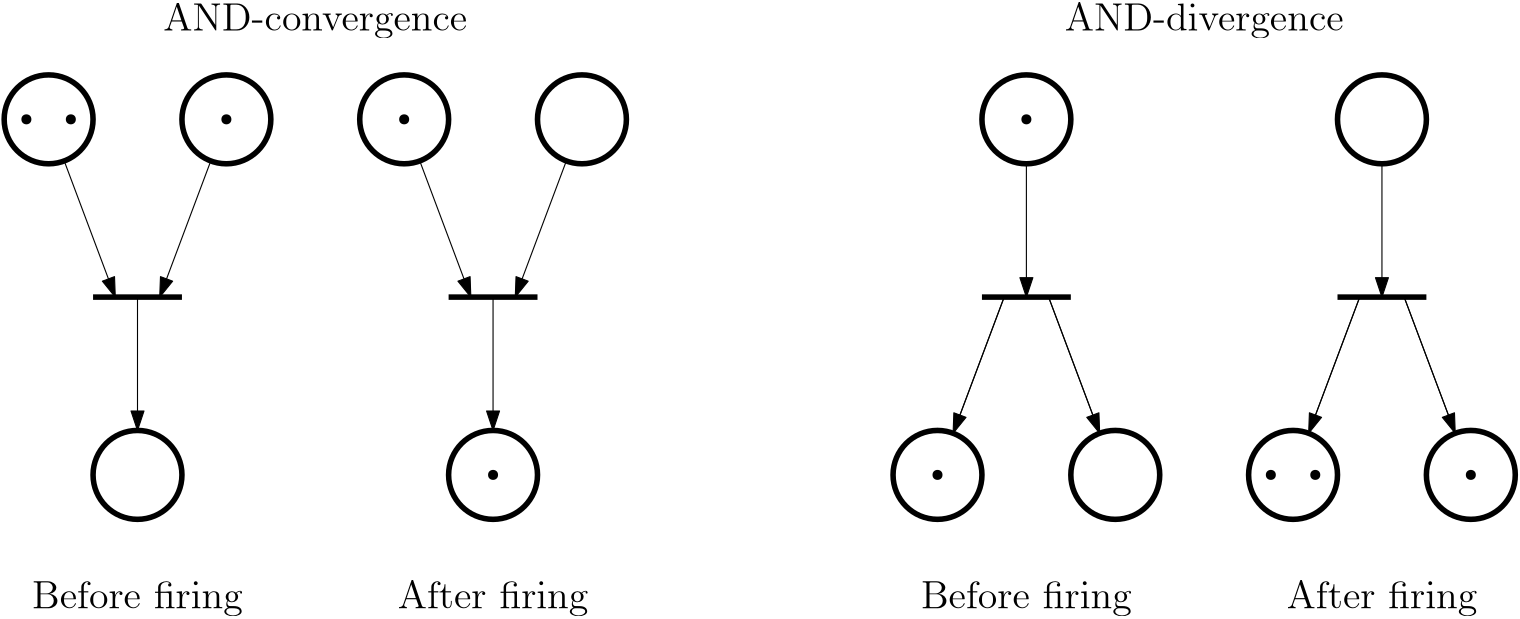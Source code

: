 <?xml version="1.0"?>
<!DOCTYPE ipe SYSTEM "ipe.dtd">
<ipe version="70218" creator="Ipe 7.2.28">
<info created="D:20231002173307" modified="D:20231003100512"/>
<ipestyle name="basic">
<symbol name="arrow/arc(spx)">
<path stroke="sym-stroke" fill="sym-stroke" pen="sym-pen">
0 0 m
-1 0.333 l
-1 -0.333 l
h
</path>
</symbol>
<symbol name="arrow/farc(spx)">
<path stroke="sym-stroke" fill="white" pen="sym-pen">
0 0 m
-1 0.333 l
-1 -0.333 l
h
</path>
</symbol>
<symbol name="arrow/ptarc(spx)">
<path stroke="sym-stroke" fill="sym-stroke" pen="sym-pen">
0 0 m
-1 0.333 l
-0.8 0 l
-1 -0.333 l
h
</path>
</symbol>
<symbol name="arrow/fptarc(spx)">
<path stroke="sym-stroke" fill="white" pen="sym-pen">
0 0 m
-1 0.333 l
-0.8 0 l
-1 -0.333 l
h
</path>
</symbol>
<symbol name="mark/circle(sx)" transformations="translations">
<path fill="sym-stroke">
0.6 0 0 0.6 0 0 e
0.4 0 0 0.4 0 0 e
</path>
</symbol>
<symbol name="mark/disk(sx)" transformations="translations">
<path fill="sym-stroke">
0.6 0 0 0.6 0 0 e
</path>
</symbol>
<symbol name="mark/fdisk(sfx)" transformations="translations">
<group>
<path fill="sym-fill">
0.5 0 0 0.5 0 0 e
</path>
<path fill="sym-stroke" fillrule="eofill">
0.6 0 0 0.6 0 0 e
0.4 0 0 0.4 0 0 e
</path>
</group>
</symbol>
<symbol name="mark/box(sx)" transformations="translations">
<path fill="sym-stroke" fillrule="eofill">
-0.6 -0.6 m
0.6 -0.6 l
0.6 0.6 l
-0.6 0.6 l
h
-0.4 -0.4 m
0.4 -0.4 l
0.4 0.4 l
-0.4 0.4 l
h
</path>
</symbol>
<symbol name="mark/square(sx)" transformations="translations">
<path fill="sym-stroke">
-0.6 -0.6 m
0.6 -0.6 l
0.6 0.6 l
-0.6 0.6 l
h
</path>
</symbol>
<symbol name="mark/fsquare(sfx)" transformations="translations">
<group>
<path fill="sym-fill">
-0.5 -0.5 m
0.5 -0.5 l
0.5 0.5 l
-0.5 0.5 l
h
</path>
<path fill="sym-stroke" fillrule="eofill">
-0.6 -0.6 m
0.6 -0.6 l
0.6 0.6 l
-0.6 0.6 l
h
-0.4 -0.4 m
0.4 -0.4 l
0.4 0.4 l
-0.4 0.4 l
h
</path>
</group>
</symbol>
<symbol name="mark/cross(sx)" transformations="translations">
<group>
<path fill="sym-stroke">
-0.43 -0.57 m
0.57 0.43 l
0.43 0.57 l
-0.57 -0.43 l
h
</path>
<path fill="sym-stroke">
-0.43 0.57 m
0.57 -0.43 l
0.43 -0.57 l
-0.57 0.43 l
h
</path>
</group>
</symbol>
<symbol name="arrow/fnormal(spx)">
<path stroke="sym-stroke" fill="white" pen="sym-pen">
0 0 m
-1 0.333 l
-1 -0.333 l
h
</path>
</symbol>
<symbol name="arrow/pointed(spx)">
<path stroke="sym-stroke" fill="sym-stroke" pen="sym-pen">
0 0 m
-1 0.333 l
-0.8 0 l
-1 -0.333 l
h
</path>
</symbol>
<symbol name="arrow/fpointed(spx)">
<path stroke="sym-stroke" fill="white" pen="sym-pen">
0 0 m
-1 0.333 l
-0.8 0 l
-1 -0.333 l
h
</path>
</symbol>
<symbol name="arrow/linear(spx)">
<path stroke="sym-stroke" pen="sym-pen">
-1 0.333 m
0 0 l
-1 -0.333 l
</path>
</symbol>
<symbol name="arrow/fdouble(spx)">
<path stroke="sym-stroke" fill="white" pen="sym-pen">
0 0 m
-1 0.333 l
-1 -0.333 l
h
-1 0 m
-2 0.333 l
-2 -0.333 l
h
</path>
</symbol>
<symbol name="arrow/double(spx)">
<path stroke="sym-stroke" fill="sym-stroke" pen="sym-pen">
0 0 m
-1 0.333 l
-1 -0.333 l
h
-1 0 m
-2 0.333 l
-2 -0.333 l
h
</path>
</symbol>
<symbol name="arrow/mid-normal(spx)">
<path stroke="sym-stroke" fill="sym-stroke" pen="sym-pen">
0.5 0 m
-0.5 0.333 l
-0.5 -0.333 l
h
</path>
</symbol>
<symbol name="arrow/mid-fnormal(spx)">
<path stroke="sym-stroke" fill="white" pen="sym-pen">
0.5 0 m
-0.5 0.333 l
-0.5 -0.333 l
h
</path>
</symbol>
<symbol name="arrow/mid-pointed(spx)">
<path stroke="sym-stroke" fill="sym-stroke" pen="sym-pen">
0.5 0 m
-0.5 0.333 l
-0.3 0 l
-0.5 -0.333 l
h
</path>
</symbol>
<symbol name="arrow/mid-fpointed(spx)">
<path stroke="sym-stroke" fill="white" pen="sym-pen">
0.5 0 m
-0.5 0.333 l
-0.3 0 l
-0.5 -0.333 l
h
</path>
</symbol>
<symbol name="arrow/mid-double(spx)">
<path stroke="sym-stroke" fill="sym-stroke" pen="sym-pen">
1 0 m
0 0.333 l
0 -0.333 l
h
0 0 m
-1 0.333 l
-1 -0.333 l
h
</path>
</symbol>
<symbol name="arrow/mid-fdouble(spx)">
<path stroke="sym-stroke" fill="white" pen="sym-pen">
1 0 m
0 0.333 l
0 -0.333 l
h
0 0 m
-1 0.333 l
-1 -0.333 l
h
</path>
</symbol>
<anglesize name="22.5 deg" value="22.5"/>
<anglesize name="30 deg" value="30"/>
<anglesize name="45 deg" value="45"/>
<anglesize name="60 deg" value="60"/>
<anglesize name="90 deg" value="90"/>
<arrowsize name="large" value="10"/>
<arrowsize name="small" value="5"/>
<arrowsize name="tiny" value="3"/>
<color name="blue" value="0 0 1"/>
<color name="brown" value="0.647 0.165 0.165"/>
<color name="darkblue" value="0 0 0.545"/>
<color name="darkcyan" value="0 0.545 0.545"/>
<color name="darkgray" value="0.663"/>
<color name="darkgreen" value="0 0.392 0"/>
<color name="darkmagenta" value="0.545 0 0.545"/>
<color name="darkorange" value="1 0.549 0"/>
<color name="darkred" value="0.545 0 0"/>
<color name="gold" value="1 0.843 0"/>
<color name="gray" value="0.745"/>
<color name="green" value="0 1 0"/>
<color name="lightblue" value="0.678 0.847 0.902"/>
<color name="lightcyan" value="0.878 1 1"/>
<color name="lightgray" value="0.827"/>
<color name="lightgreen" value="0.565 0.933 0.565"/>
<color name="lightyellow" value="1 1 0.878"/>
<color name="navy" value="0 0 0.502"/>
<color name="orange" value="1 0.647 0"/>
<color name="pink" value="1 0.753 0.796"/>
<color name="purple" value="0.627 0.125 0.941"/>
<color name="red" value="1 0 0"/>
<color name="seagreen" value="0.18 0.545 0.341"/>
<color name="turquoise" value="0.251 0.878 0.816"/>
<color name="violet" value="0.933 0.51 0.933"/>
<color name="yellow" value="1 1 0"/>
<dashstyle name="dash dot dotted" value="[4 2 1 2 1 2] 0"/>
<dashstyle name="dash dotted" value="[4 2 1 2] 0"/>
<dashstyle name="dashed" value="[4] 0"/>
<dashstyle name="dotted" value="[1 3] 0"/>
<gridsize name="10 pts (~3.5 mm)" value="10"/>
<gridsize name="14 pts (~5 mm)" value="14"/>
<gridsize name="16 pts (~6 mm)" value="16"/>
<gridsize name="20 pts (~7 mm)" value="20"/>
<gridsize name="28 pts (~10 mm)" value="28"/>
<gridsize name="32 pts (~12 mm)" value="32"/>
<gridsize name="4 pts" value="4"/>
<gridsize name="56 pts (~20 mm)" value="56"/>
<gridsize name="8 pts (~3 mm)" value="8"/>
<opacity name="10%" value="0.1"/>
<opacity name="30%" value="0.3"/>
<opacity name="50%" value="0.5"/>
<opacity name="75%" value="0.75"/>
<pen name="fat" value="1.2"/>
<pen name="heavier" value="0.8"/>
<pen name="ultrafat" value="2"/>
<symbolsize name="large" value="5"/>
<symbolsize name="small" value="2"/>
<symbolsize name="tiny" value="1.1"/>
<textsize name="Huge" value="\Huge"/>
<textsize name="LARGE" value="\LARGE"/>
<textsize name="Large" value="\Large"/>
<textsize name="footnote" value="\footnotesize"/>
<textsize name="huge" value="\huge"/>
<textsize name="large" value="\large"/>
<textsize name="script" value="\scriptsize"/>
<textsize name="small" value="\small"/>
<textsize name="tiny" value="\tiny"/>
<textstyle name="center" begin="\begin{center}" end="\end{center}"/>
<textstyle name="item" begin="\begin{itemize}\item{}" end="\end{itemize}"/>
<textstyle name="itemize" begin="\begin{itemize}" end="\end{itemize}"/>
<tiling name="falling" angle="-60" step="4" width="1"/>
<tiling name="rising" angle="30" step="4" width="1"/>
</ipestyle>
<page>
<layer name="alpha"/>
<view layers="alpha" active="alpha"/>
<path layer="alpha" matrix="1 0 0 1 -32 0" stroke="black" pen="ultrafat">
16 0 0 16 96 640 e
</path>
<path matrix="1 0 0 1 -160 0" stroke="black" pen="ultrafat">
16 0 0 16 352 640 e
</path>
<path matrix="1 0 0 1 -32 0" stroke="black" pen="ultrafat">
80 704 m
112 704 l
</path>
<path matrix="1 0 0 1 -160 0" stroke="black" pen="ultrafat">
336 704 m
368 704 l
</path>
<path matrix="1 0 0 1 -32 0" stroke="black" arrow="normal/normal">
96 704 m
96 656 l
</path>
<path matrix="1 0 0 1 -160 0" stroke="black" arrow="normal/normal">
352 704 m
352 656 l
</path>
<path matrix="1 0 0 1 -32 0" stroke="black" arrow="normal/normal">
64 768 m
88 704 l
</path>
<path matrix="1 0 0 1 -32 0" stroke="black" arrow="normal/normal">
128 768 m
104 704 l
</path>
<path matrix="1 0 0 1 -32 0" stroke="black" arrow="normal/normal">
192 768 m
216 704 l
</path>
<path matrix="1 0 0 1 -32 0" stroke="black" arrow="normal/normal">
256 768 m
232 704 l
</path>
<path matrix="1 0 0 1 -32 0" stroke="black" fill="white" pen="ultrafat">
16 0 0 16 128 768 e
</path>
<path matrix="1 0 0 1 -32 0" stroke="black" fill="white" pen="ultrafat">
16 0 0 16 64 768 e
</path>
<path matrix="1 0 0 1 -160 0" stroke="black" fill="white" pen="ultrafat">
16 0 0 16 320 768 e
</path>
<path matrix="1 0 0 1 -160 0" stroke="black" fill="white" pen="ultrafat">
16 0 0 16 384 768 e
</path>
<use matrix="1 0 0 1 -32 0" name="mark/disk(sx)" pos="56 768" size="normal" stroke="black"/>
<use matrix="1 0 0 1 -32 0" name="mark/disk(sx)" pos="72 768" size="normal" stroke="black"/>
<use matrix="1 0 0 1 -32 0" name="mark/disk(sx)" pos="128 768" size="normal" stroke="black"/>
<use matrix="1 0 0 1 -32 0" name="mark/disk(sx)" pos="192 768" size="normal" stroke="black"/>
<use matrix="1 0 0 1 -32 0" name="mark/disk(sx)" pos="224 640" size="normal" stroke="black"/>
<path matrix="1 0 0 -1 32 1408" stroke="black" pen="ultrafat">
16 0 0 16 352 640 e
</path>
<path matrix="1 0 0 -1 32 1408" stroke="black" pen="ultrafat">
336 704 m
368 704 l
</path>
<path matrix="1 0 0 -1 32 1408" stroke="black" rarrow="normal/normal">
352 704 m
352 656 l
</path>
<path matrix="1 0 0 -1 160 1408" stroke="black">
192 768 m
216 704 l
</path>
<path matrix="1 0 0 -1 160 1408" stroke="black">
256 768 m
232 704 l
</path>
<path matrix="1 0 0 -1 32 1408" stroke="black" fill="white" pen="ultrafat">
16 0 0 16 320 768 e
</path>
<path matrix="1 0 0 -1 32 1408" stroke="black" fill="white" pen="ultrafat">
16 0 0 16 384 768 e
</path>
<use matrix="1 0 0 -1 160 1408" name="mark/disk(sx)" pos="192 768" size="normal" stroke="black"/>
<use matrix="1 0 0 -1 160 1408" name="mark/disk(sx)" pos="224 640" size="normal" stroke="black"/>
<path matrix="1 0 0 -1 160 1408" stroke="black" pen="ultrafat">
16 0 0 16 352 640 e
</path>
<path matrix="1 0 0 -1 160 1408" stroke="black" pen="ultrafat">
336 704 m
368 704 l
</path>
<path matrix="1 0 0 -1 160 1408" stroke="black" rarrow="normal/normal">
352 704 m
352 656 l
</path>
<path matrix="1 0 0 -1 288 1408" stroke="black">
192 768 m
216 704 l
</path>
<path matrix="1 0 0 -1 288 1408" stroke="black">
256 768 m
232 704 l
</path>
<path matrix="1 0 0 -1 160 1408" stroke="black" fill="white" pen="ultrafat">
16 0 0 16 320 768 e
</path>
<path matrix="1 0 0 -1 160 1408" stroke="black" fill="white" pen="ultrafat">
16 0 0 16 384 768 e
</path>
<use name="mark/disk(sx)" pos="472 640" size="normal" stroke="black"/>
<use name="mark/disk(sx)" pos="488 640" size="normal" stroke="black"/>
<use name="mark/disk(sx)" pos="544 640" size="normal" stroke="black"/>
<text transformations="translations" pos="128 800" stroke="black" type="label" width="109.438" height="9.803" depth="2.79" halign="center" valign="baseline" size="Large">AND-convergence</text>
<text transformations="translations" pos="448 800" stroke="black" type="label" width="100.464" height="9.962" depth="2.79" halign="center" valign="baseline" size="Large">AND-divergence</text>
<text matrix="1 0 0 1 0 16" transformations="translations" pos="64 576" stroke="black" type="label" width="75.891" height="9.962" depth="2.79" halign="center" valign="baseline" size="Large">Before firing</text>
<text matrix="1 0 0 1 0 16" transformations="translations" pos="192 576" stroke="black" type="label" width="68.67" height="9.962" depth="2.79" halign="center" valign="baseline" size="Large">After firing</text>
<text matrix="1 0 0 1 320 16" transformations="translations" pos="64 576" stroke="black" type="label" width="75.891" height="9.962" depth="2.79" halign="center" valign="baseline" size="Large">Before firing</text>
<text matrix="1 0 0 1 320 16" transformations="translations" pos="192 576" stroke="black" type="label" width="68.67" height="9.962" depth="2.79" halign="center" valign="baseline" size="Large">After firing</text>
<path stroke="black" arrow="normal/normal">
376 704 m
357.618 654.981 l
</path>
<path stroke="black" arrow="normal/normal">
392 704 m
410.382 654.981 l
</path>
<path stroke="black" arrow="normal/normal">
504 704 m
485.618 654.981 l
</path>
<path stroke="black" arrow="normal/normal">
520 704 m
538.382 654.981 l
</path>
</page>
</ipe>
